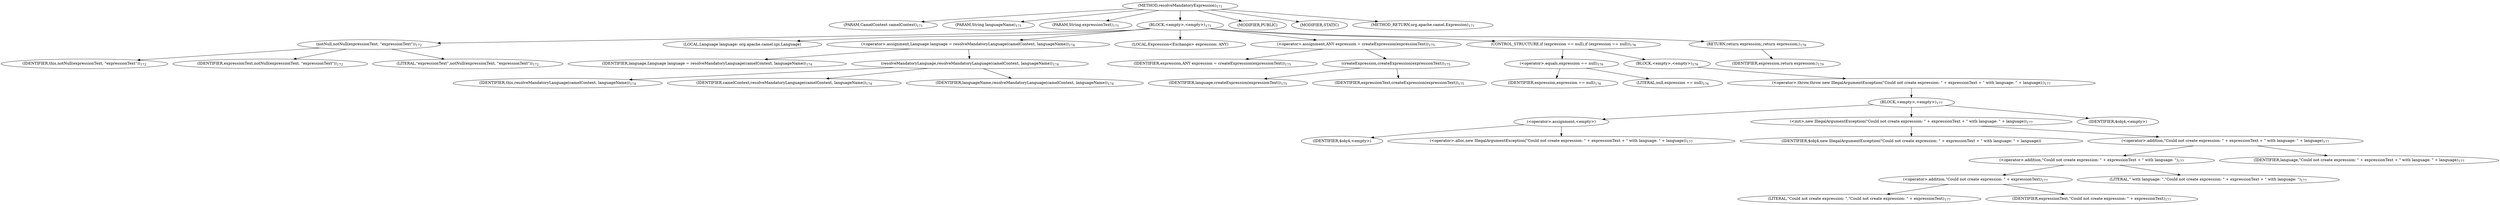 digraph "resolveMandatoryExpression" {  
"308" [label = <(METHOD,resolveMandatoryExpression)<SUB>171</SUB>> ]
"309" [label = <(PARAM,CamelContext camelContext)<SUB>171</SUB>> ]
"310" [label = <(PARAM,String languageName)<SUB>171</SUB>> ]
"311" [label = <(PARAM,String expressionText)<SUB>171</SUB>> ]
"312" [label = <(BLOCK,&lt;empty&gt;,&lt;empty&gt;)<SUB>171</SUB>> ]
"313" [label = <(notNull,notNull(expressionText, &quot;expressionText&quot;))<SUB>172</SUB>> ]
"314" [label = <(IDENTIFIER,this,notNull(expressionText, &quot;expressionText&quot;))<SUB>172</SUB>> ]
"315" [label = <(IDENTIFIER,expressionText,notNull(expressionText, &quot;expressionText&quot;))<SUB>172</SUB>> ]
"316" [label = <(LITERAL,&quot;expressionText&quot;,notNull(expressionText, &quot;expressionText&quot;))<SUB>172</SUB>> ]
"317" [label = <(LOCAL,Language language: org.apache.camel.spi.Language)> ]
"318" [label = <(&lt;operator&gt;.assignment,Language language = resolveMandatoryLanguage(camelContext, languageName))<SUB>174</SUB>> ]
"319" [label = <(IDENTIFIER,language,Language language = resolveMandatoryLanguage(camelContext, languageName))<SUB>174</SUB>> ]
"320" [label = <(resolveMandatoryLanguage,resolveMandatoryLanguage(camelContext, languageName))<SUB>174</SUB>> ]
"321" [label = <(IDENTIFIER,this,resolveMandatoryLanguage(camelContext, languageName))<SUB>174</SUB>> ]
"322" [label = <(IDENTIFIER,camelContext,resolveMandatoryLanguage(camelContext, languageName))<SUB>174</SUB>> ]
"323" [label = <(IDENTIFIER,languageName,resolveMandatoryLanguage(camelContext, languageName))<SUB>174</SUB>> ]
"324" [label = <(LOCAL,Expression&lt;Exchange&gt; expression: ANY)> ]
"325" [label = <(&lt;operator&gt;.assignment,ANY expression = createExpression(expressionText))<SUB>175</SUB>> ]
"326" [label = <(IDENTIFIER,expression,ANY expression = createExpression(expressionText))<SUB>175</SUB>> ]
"327" [label = <(createExpression,createExpression(expressionText))<SUB>175</SUB>> ]
"328" [label = <(IDENTIFIER,language,createExpression(expressionText))<SUB>175</SUB>> ]
"329" [label = <(IDENTIFIER,expressionText,createExpression(expressionText))<SUB>175</SUB>> ]
"330" [label = <(CONTROL_STRUCTURE,if (expression == null),if (expression == null))<SUB>176</SUB>> ]
"331" [label = <(&lt;operator&gt;.equals,expression == null)<SUB>176</SUB>> ]
"332" [label = <(IDENTIFIER,expression,expression == null)<SUB>176</SUB>> ]
"333" [label = <(LITERAL,null,expression == null)<SUB>176</SUB>> ]
"334" [label = <(BLOCK,&lt;empty&gt;,&lt;empty&gt;)<SUB>176</SUB>> ]
"335" [label = <(&lt;operator&gt;.throw,throw new IllegalArgumentException(&quot;Could not create expression: &quot; + expressionText + &quot; with language: &quot; + language);)<SUB>177</SUB>> ]
"336" [label = <(BLOCK,&lt;empty&gt;,&lt;empty&gt;)<SUB>177</SUB>> ]
"337" [label = <(&lt;operator&gt;.assignment,&lt;empty&gt;)> ]
"338" [label = <(IDENTIFIER,$obj4,&lt;empty&gt;)> ]
"339" [label = <(&lt;operator&gt;.alloc,new IllegalArgumentException(&quot;Could not create expression: &quot; + expressionText + &quot; with language: &quot; + language))<SUB>177</SUB>> ]
"340" [label = <(&lt;init&gt;,new IllegalArgumentException(&quot;Could not create expression: &quot; + expressionText + &quot; with language: &quot; + language))<SUB>177</SUB>> ]
"341" [label = <(IDENTIFIER,$obj4,new IllegalArgumentException(&quot;Could not create expression: &quot; + expressionText + &quot; with language: &quot; + language))> ]
"342" [label = <(&lt;operator&gt;.addition,&quot;Could not create expression: &quot; + expressionText + &quot; with language: &quot; + language)<SUB>177</SUB>> ]
"343" [label = <(&lt;operator&gt;.addition,&quot;Could not create expression: &quot; + expressionText + &quot; with language: &quot;)<SUB>177</SUB>> ]
"344" [label = <(&lt;operator&gt;.addition,&quot;Could not create expression: &quot; + expressionText)<SUB>177</SUB>> ]
"345" [label = <(LITERAL,&quot;Could not create expression: &quot;,&quot;Could not create expression: &quot; + expressionText)<SUB>177</SUB>> ]
"346" [label = <(IDENTIFIER,expressionText,&quot;Could not create expression: &quot; + expressionText)<SUB>177</SUB>> ]
"347" [label = <(LITERAL,&quot; with language: &quot;,&quot;Could not create expression: &quot; + expressionText + &quot; with language: &quot;)<SUB>177</SUB>> ]
"348" [label = <(IDENTIFIER,language,&quot;Could not create expression: &quot; + expressionText + &quot; with language: &quot; + language)<SUB>177</SUB>> ]
"349" [label = <(IDENTIFIER,$obj4,&lt;empty&gt;)> ]
"350" [label = <(RETURN,return expression;,return expression;)<SUB>179</SUB>> ]
"351" [label = <(IDENTIFIER,expression,return expression;)<SUB>179</SUB>> ]
"352" [label = <(MODIFIER,PUBLIC)> ]
"353" [label = <(MODIFIER,STATIC)> ]
"354" [label = <(METHOD_RETURN,org.apache.camel.Expression)<SUB>171</SUB>> ]
  "308" -> "309" 
  "308" -> "310" 
  "308" -> "311" 
  "308" -> "312" 
  "308" -> "352" 
  "308" -> "353" 
  "308" -> "354" 
  "312" -> "313" 
  "312" -> "317" 
  "312" -> "318" 
  "312" -> "324" 
  "312" -> "325" 
  "312" -> "330" 
  "312" -> "350" 
  "313" -> "314" 
  "313" -> "315" 
  "313" -> "316" 
  "318" -> "319" 
  "318" -> "320" 
  "320" -> "321" 
  "320" -> "322" 
  "320" -> "323" 
  "325" -> "326" 
  "325" -> "327" 
  "327" -> "328" 
  "327" -> "329" 
  "330" -> "331" 
  "330" -> "334" 
  "331" -> "332" 
  "331" -> "333" 
  "334" -> "335" 
  "335" -> "336" 
  "336" -> "337" 
  "336" -> "340" 
  "336" -> "349" 
  "337" -> "338" 
  "337" -> "339" 
  "340" -> "341" 
  "340" -> "342" 
  "342" -> "343" 
  "342" -> "348" 
  "343" -> "344" 
  "343" -> "347" 
  "344" -> "345" 
  "344" -> "346" 
  "350" -> "351" 
}
